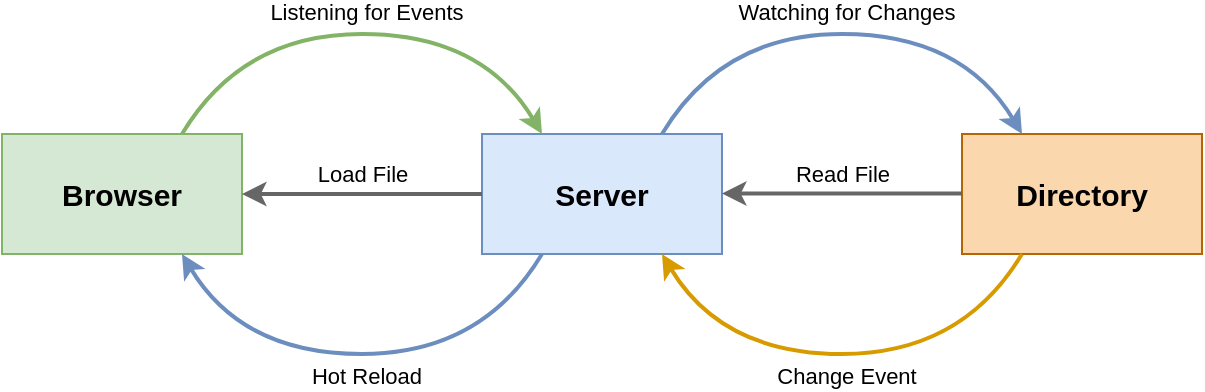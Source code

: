 <mxfile version="22.0.8" type="device">
  <diagram name="Страница — 1" id="qRwFgsUg9HYbpiKCg7Cj">
    <mxGraphModel dx="683" dy="412" grid="1" gridSize="10" guides="1" tooltips="1" connect="1" arrows="1" fold="1" page="1" pageScale="1" pageWidth="827" pageHeight="1169" math="0" shadow="0">
      <root>
        <mxCell id="0" />
        <mxCell id="1" parent="0" />
        <mxCell id="vO59HfVGz_WXDumB00xg-1" value="Browser" style="rounded=0;whiteSpace=wrap;html=1;fillColor=#d5e8d4;strokeColor=#82b366;fontSize=15;fontStyle=1" parent="1" vertex="1">
          <mxGeometry x="120" y="400" width="120" height="60" as="geometry" />
        </mxCell>
        <mxCell id="vO59HfVGz_WXDumB00xg-2" value="Server" style="rounded=0;whiteSpace=wrap;html=1;fillColor=#dae8fc;strokeColor=#6c8ebf;fontSize=15;fontStyle=1" parent="1" vertex="1">
          <mxGeometry x="360" y="400" width="120" height="60" as="geometry" />
        </mxCell>
        <mxCell id="vO59HfVGz_WXDumB00xg-3" value="Directory" style="rounded=0;whiteSpace=wrap;html=1;fillColor=#fad7ac;strokeColor=#b46504;fontSize=15;fontStyle=1;" parent="1" vertex="1">
          <mxGeometry x="600" y="400" width="120" height="60" as="geometry" />
        </mxCell>
        <mxCell id="vO59HfVGz_WXDumB00xg-4" value="" style="endArrow=classic;html=1;rounded=0;entryX=1;entryY=0.5;entryDx=0;entryDy=0;exitX=0;exitY=0.5;exitDx=0;exitDy=0;fillColor=#f5f5f5;strokeColor=#666666;strokeWidth=2;gradientColor=#b3b3b3;" parent="1" source="vO59HfVGz_WXDumB00xg-2" target="vO59HfVGz_WXDumB00xg-1" edge="1">
          <mxGeometry width="50" height="50" relative="1" as="geometry">
            <mxPoint x="390" y="470" as="sourcePoint" />
            <mxPoint x="440" y="420" as="targetPoint" />
          </mxGeometry>
        </mxCell>
        <mxCell id="vO59HfVGz_WXDumB00xg-5" value="Load File" style="edgeLabel;html=1;align=center;verticalAlign=middle;resizable=0;points=[];fontColor=#000000;" parent="vO59HfVGz_WXDumB00xg-4" vertex="1" connectable="0">
          <mxGeometry x="0.193" relative="1" as="geometry">
            <mxPoint x="11" y="-10" as="offset" />
          </mxGeometry>
        </mxCell>
        <mxCell id="vO59HfVGz_WXDumB00xg-6" value="" style="endArrow=classic;html=1;rounded=0;entryX=1;entryY=0.5;entryDx=0;entryDy=0;exitX=0;exitY=0.5;exitDx=0;exitDy=0;fillColor=#f5f5f5;strokeColor=#666666;strokeWidth=2;gradientColor=#b3b3b3;" parent="1" edge="1">
          <mxGeometry width="50" height="50" relative="1" as="geometry">
            <mxPoint x="600" y="429.76" as="sourcePoint" />
            <mxPoint x="480" y="429.76" as="targetPoint" />
          </mxGeometry>
        </mxCell>
        <mxCell id="vO59HfVGz_WXDumB00xg-7" value="Read File" style="edgeLabel;html=1;align=center;verticalAlign=middle;resizable=0;points=[];fontColor=#000000;" parent="vO59HfVGz_WXDumB00xg-6" vertex="1" connectable="0">
          <mxGeometry x="0.193" relative="1" as="geometry">
            <mxPoint x="11" y="-10" as="offset" />
          </mxGeometry>
        </mxCell>
        <mxCell id="vO59HfVGz_WXDumB00xg-15" value="" style="endArrow=none;html=1;entryX=0.25;entryY=1;entryDx=0;entryDy=0;startArrow=classic;startFill=1;endFill=0;curved=1;shadow=0;rounded=0;exitX=0.75;exitY=1;exitDx=0;exitDy=0;fillColor=#dae8fc;strokeColor=#6c8ebf;strokeWidth=2;gradientColor=#7ea6e0;" parent="1" source="vO59HfVGz_WXDumB00xg-1" target="vO59HfVGz_WXDumB00xg-2" edge="1">
          <mxGeometry width="50" height="50" relative="1" as="geometry">
            <mxPoint x="173.0" y="460.0" as="sourcePoint" />
            <mxPoint x="413.0" y="461.0" as="targetPoint" />
            <Array as="points">
              <mxPoint x="240" y="510" />
              <mxPoint x="360" y="510" />
            </Array>
          </mxGeometry>
        </mxCell>
        <mxCell id="vO59HfVGz_WXDumB00xg-16" value="Hot Reload" style="edgeLabel;html=1;align=center;verticalAlign=middle;resizable=0;points=[];" parent="vO59HfVGz_WXDumB00xg-15" vertex="1" connectable="0">
          <mxGeometry x="0.02" y="4" relative="1" as="geometry">
            <mxPoint y="15" as="offset" />
          </mxGeometry>
        </mxCell>
        <mxCell id="vO59HfVGz_WXDumB00xg-19" value="" style="endArrow=classic;html=1;entryX=0.25;entryY=1;entryDx=0;entryDy=0;startArrow=none;startFill=0;endFill=1;curved=1;shadow=0;rounded=0;exitX=0.75;exitY=1;exitDx=0;exitDy=0;fillColor=#d5e8d4;strokeColor=#82b366;strokeWidth=2;gradientColor=#97d077;" parent="1" edge="1">
          <mxGeometry width="50" height="50" relative="1" as="geometry">
            <mxPoint x="210" y="400" as="sourcePoint" />
            <mxPoint x="390" y="400" as="targetPoint" />
            <Array as="points">
              <mxPoint x="240" y="350" />
              <mxPoint x="360" y="350" />
            </Array>
          </mxGeometry>
        </mxCell>
        <mxCell id="vO59HfVGz_WXDumB00xg-20" value="Listening for Events" style="edgeLabel;html=1;align=center;verticalAlign=middle;resizable=0;points=[];" parent="vO59HfVGz_WXDumB00xg-19" vertex="1" connectable="0">
          <mxGeometry x="0.02" y="4" relative="1" as="geometry">
            <mxPoint y="-7" as="offset" />
          </mxGeometry>
        </mxCell>
        <mxCell id="vO59HfVGz_WXDumB00xg-21" value="" style="endArrow=classic;html=1;entryX=0.25;entryY=1;entryDx=0;entryDy=0;startArrow=none;startFill=0;endFill=1;curved=1;shadow=0;rounded=0;exitX=0.75;exitY=1;exitDx=0;exitDy=0;fillColor=#dae8fc;strokeColor=#6c8ebf;strokeWidth=2;gradientColor=#7ea6e0;" parent="1" edge="1">
          <mxGeometry width="50" height="50" relative="1" as="geometry">
            <mxPoint x="450" y="400" as="sourcePoint" />
            <mxPoint x="630" y="400" as="targetPoint" />
            <Array as="points">
              <mxPoint x="480" y="350" />
              <mxPoint x="600" y="350" />
            </Array>
          </mxGeometry>
        </mxCell>
        <mxCell id="vO59HfVGz_WXDumB00xg-22" value="Watching for Changes" style="edgeLabel;html=1;align=center;verticalAlign=middle;resizable=0;points=[];" parent="vO59HfVGz_WXDumB00xg-21" vertex="1" connectable="0">
          <mxGeometry x="0.02" y="4" relative="1" as="geometry">
            <mxPoint y="-7" as="offset" />
          </mxGeometry>
        </mxCell>
        <mxCell id="vO59HfVGz_WXDumB00xg-23" value="" style="endArrow=none;html=1;entryX=0.25;entryY=1;entryDx=0;entryDy=0;startArrow=classic;startFill=1;endFill=0;curved=1;shadow=0;rounded=0;exitX=0.75;exitY=1;exitDx=0;exitDy=0;fillColor=#ffcd28;strokeColor=#d79b00;strokeWidth=2;gradientColor=#ffa500;" parent="1" edge="1">
          <mxGeometry width="50" height="50" relative="1" as="geometry">
            <mxPoint x="450" y="460" as="sourcePoint" />
            <mxPoint x="630" y="460" as="targetPoint" />
            <Array as="points">
              <mxPoint x="480" y="510" />
              <mxPoint x="600" y="510" />
            </Array>
          </mxGeometry>
        </mxCell>
        <mxCell id="vO59HfVGz_WXDumB00xg-24" value="Change Event" style="edgeLabel;html=1;align=center;verticalAlign=middle;resizable=0;points=[];" parent="vO59HfVGz_WXDumB00xg-23" vertex="1" connectable="0">
          <mxGeometry x="0.02" y="4" relative="1" as="geometry">
            <mxPoint y="15" as="offset" />
          </mxGeometry>
        </mxCell>
      </root>
    </mxGraphModel>
  </diagram>
</mxfile>
